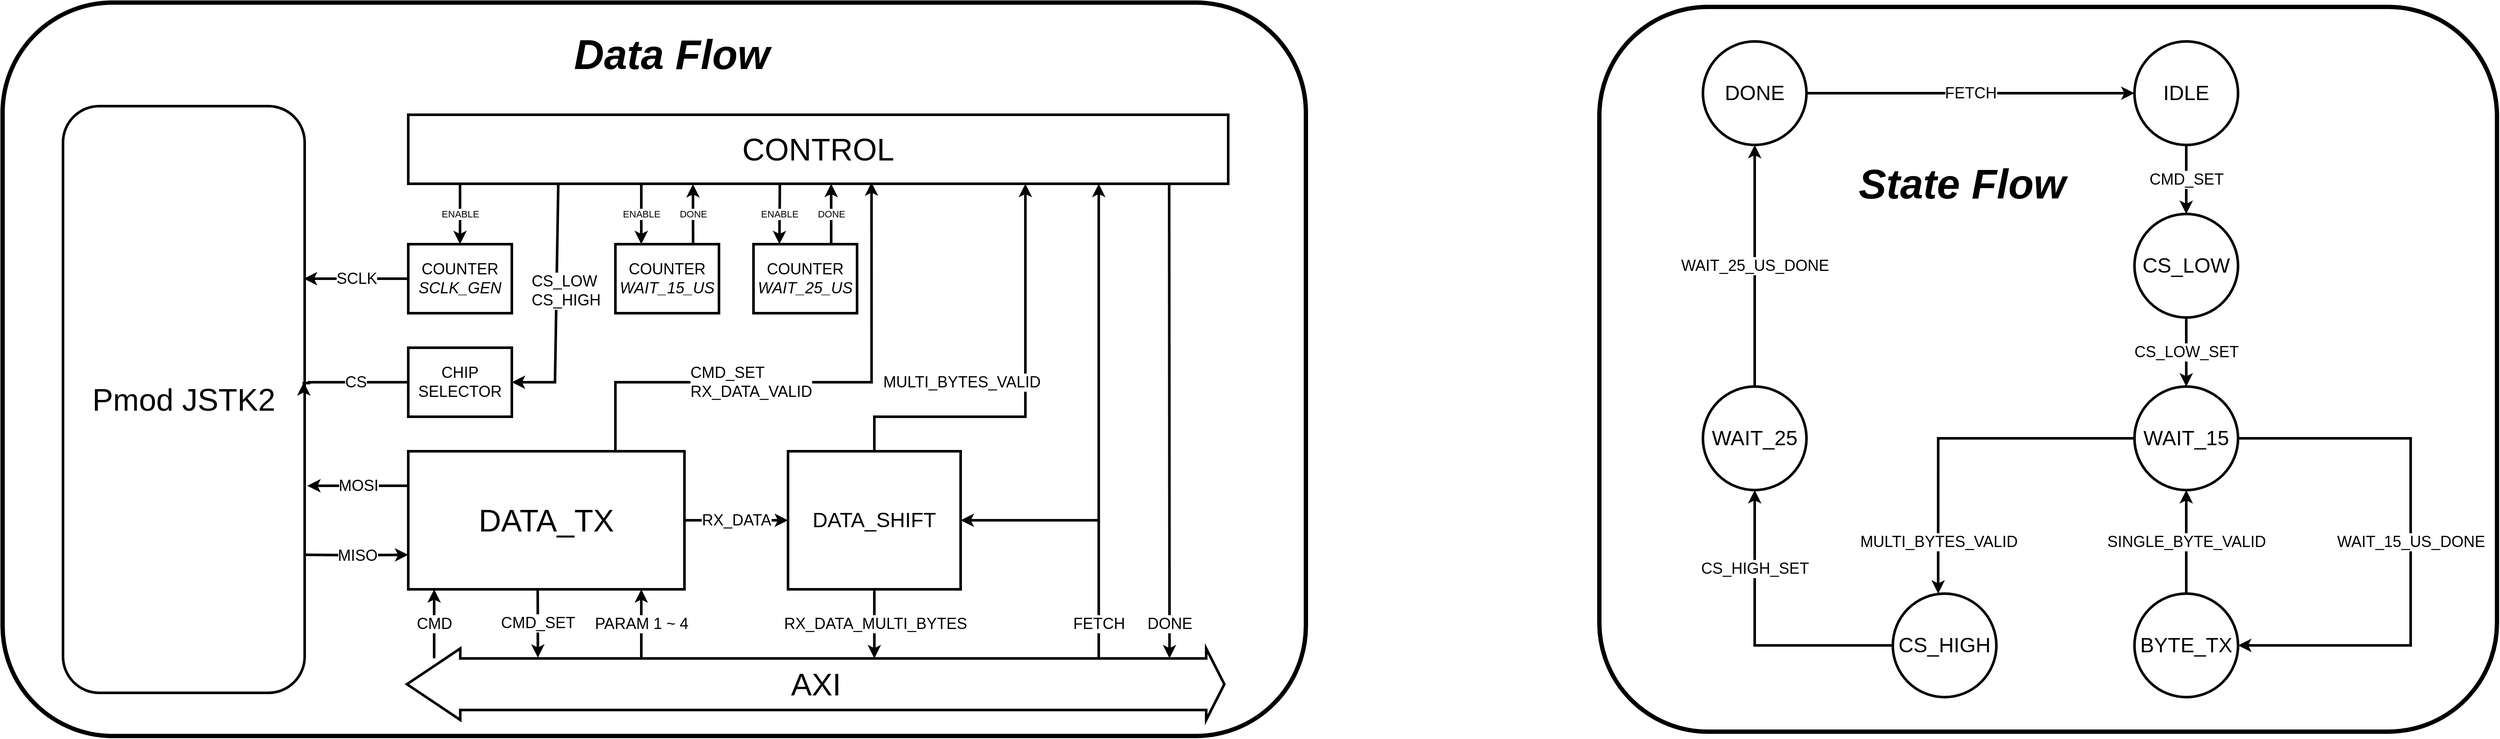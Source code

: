 <mxfile version="24.5.1" type="device" pages="2">
  <diagram name="BlockDiagram" id="fOtQE6DegbHTtSlUFle6">
    <mxGraphModel dx="2736" dy="1129" grid="1" gridSize="10" guides="1" tooltips="1" connect="1" arrows="1" fold="1" page="1" pageScale="1" pageWidth="827" pageHeight="1169" math="0" shadow="0">
      <root>
        <mxCell id="0" />
        <mxCell id="1" parent="0" />
        <mxCell id="v0cqLz6qlgyinotiR4zR-2" value="" style="rounded=1;whiteSpace=wrap;html=1;strokeColor=default;fillColor=none;strokeWidth=5;" vertex="1" parent="1">
          <mxGeometry x="-590" y="80" width="1510" height="850" as="geometry" />
        </mxCell>
        <mxCell id="VyZwU9iUYU2pjvRIfm-g-61" value="" style="rounded=1;whiteSpace=wrap;html=1;fillColor=none;strokeWidth=5;" vertex="1" parent="1">
          <mxGeometry x="1260" y="85" width="1040" height="840" as="geometry" />
        </mxCell>
        <mxCell id="VyZwU9iUYU2pjvRIfm-g-1" value="&lt;font style=&quot;font-size: 36px;&quot;&gt;CONTROL&lt;/font&gt;" style="rounded=0;whiteSpace=wrap;html=1;strokeWidth=3;" vertex="1" parent="1">
          <mxGeometry x="-120" y="210" width="950" height="80" as="geometry" />
        </mxCell>
        <mxCell id="VyZwU9iUYU2pjvRIfm-g-2" value="&lt;span style=&quot;font-size: 18px;&quot;&gt;CHIP&lt;br&gt;SELECTOR&lt;/span&gt;" style="rounded=0;whiteSpace=wrap;html=1;strokeWidth=3;" vertex="1" parent="1">
          <mxGeometry x="-120" y="480" width="120" height="80" as="geometry" />
        </mxCell>
        <mxCell id="VyZwU9iUYU2pjvRIfm-g-4" value="&lt;font style=&quot;font-size: 18px;&quot;&gt;COUNTER&lt;/font&gt;&lt;div&gt;&lt;font style=&quot;font-size: 18px;&quot;&gt;&lt;i&gt;SCLK_GEN&lt;/i&gt;&lt;/font&gt;&lt;/div&gt;" style="rounded=0;whiteSpace=wrap;html=1;strokeWidth=3;" vertex="1" parent="1">
          <mxGeometry x="-120" y="360" width="120" height="80" as="geometry" />
        </mxCell>
        <mxCell id="VyZwU9iUYU2pjvRIfm-g-25" value="&lt;font style=&quot;font-size: 18px;&quot;&gt;RX_DATA&lt;/font&gt;" style="edgeStyle=orthogonalEdgeStyle;rounded=0;orthogonalLoop=1;jettySize=auto;html=1;strokeWidth=3;" edge="1" parent="1" source="VyZwU9iUYU2pjvRIfm-g-5" target="VyZwU9iUYU2pjvRIfm-g-6">
          <mxGeometry relative="1" as="geometry" />
        </mxCell>
        <mxCell id="VyZwU9iUYU2pjvRIfm-g-36" value="&lt;font style=&quot;font-size: 18px;&quot;&gt;CMD_SET&lt;/font&gt;&lt;div&gt;&lt;font style=&quot;font-size: 18px;&quot;&gt;RX_DATA_VALID&lt;/font&gt;&lt;/div&gt;" style="edgeStyle=orthogonalEdgeStyle;rounded=0;orthogonalLoop=1;jettySize=auto;html=1;exitX=0.75;exitY=0;exitDx=0;exitDy=0;align=left;strokeWidth=3;entryX=0.565;entryY=0.98;entryDx=0;entryDy=0;entryPerimeter=0;" edge="1" parent="1" source="VyZwU9iUYU2pjvRIfm-g-5" target="VyZwU9iUYU2pjvRIfm-g-1">
          <mxGeometry x="-0.458" relative="1" as="geometry">
            <mxPoint x="400" y="290" as="targetPoint" />
            <Array as="points">
              <mxPoint x="120" y="520" />
              <mxPoint x="417" y="520" />
            </Array>
            <mxPoint as="offset" />
          </mxGeometry>
        </mxCell>
        <mxCell id="VyZwU9iUYU2pjvRIfm-g-5" value="&lt;font style=&quot;font-size: 36px;&quot;&gt;DATA_TX&lt;/font&gt;" style="rounded=0;whiteSpace=wrap;html=1;strokeWidth=3;" vertex="1" parent="1">
          <mxGeometry x="-120" y="600" width="320" height="160" as="geometry" />
        </mxCell>
        <mxCell id="VyZwU9iUYU2pjvRIfm-g-26" value="&lt;font style=&quot;font-size: 18px;&quot;&gt;RX_DATA_MULTI_BYTES&lt;/font&gt;" style="edgeStyle=orthogonalEdgeStyle;rounded=0;orthogonalLoop=1;jettySize=auto;html=1;strokeWidth=3;" edge="1" parent="1" source="VyZwU9iUYU2pjvRIfm-g-6">
          <mxGeometry relative="1" as="geometry">
            <mxPoint x="420" y="840" as="targetPoint" />
          </mxGeometry>
        </mxCell>
        <mxCell id="VyZwU9iUYU2pjvRIfm-g-6" value="&lt;font style=&quot;font-size: 24px;&quot;&gt;DATA_SHIFT&lt;/font&gt;" style="rounded=0;whiteSpace=wrap;html=1;strokeWidth=3;" vertex="1" parent="1">
          <mxGeometry x="320" y="600" width="200" height="160" as="geometry" />
        </mxCell>
        <mxCell id="VyZwU9iUYU2pjvRIfm-g-8" value="&lt;font style=&quot;font-size: 36px;&quot;&gt;AXI&lt;/font&gt;" style="shape=flexArrow;endArrow=classic;startArrow=classic;html=1;rounded=0;strokeWidth=3;width=57.778;startSize=19.589;" edge="1" parent="1">
          <mxGeometry width="100" height="100" relative="1" as="geometry">
            <mxPoint x="-123" y="870" as="sourcePoint" />
            <mxPoint x="827" y="870" as="targetPoint" />
          </mxGeometry>
        </mxCell>
        <mxCell id="VyZwU9iUYU2pjvRIfm-g-15" value="&lt;font style=&quot;font-size: 18px;&quot;&gt;CMD&lt;/font&gt;" style="endArrow=classic;html=1;rounded=0;entryX=0.25;entryY=1;entryDx=0;entryDy=0;strokeWidth=3;" edge="1" parent="1">
          <mxGeometry width="50" height="50" relative="1" as="geometry">
            <mxPoint x="-90.0" y="840" as="sourcePoint" />
            <mxPoint x="-90.0" y="760" as="targetPoint" />
          </mxGeometry>
        </mxCell>
        <mxCell id="VyZwU9iUYU2pjvRIfm-g-16" value="&lt;font style=&quot;font-size: 18px;&quot;&gt;PARAM 1 ~ 4&lt;/font&gt;" style="endArrow=classic;html=1;rounded=0;entryX=0.25;entryY=1;entryDx=0;entryDy=0;strokeWidth=3;" edge="1" parent="1">
          <mxGeometry width="50" height="50" relative="1" as="geometry">
            <mxPoint x="150" y="840" as="sourcePoint" />
            <mxPoint x="150" y="760" as="targetPoint" />
          </mxGeometry>
        </mxCell>
        <mxCell id="VyZwU9iUYU2pjvRIfm-g-17" value="&lt;font style=&quot;font-size: 36px;&quot;&gt;Pmod JSTK2&lt;/font&gt;" style="rounded=1;whiteSpace=wrap;html=1;strokeWidth=3;" vertex="1" parent="1">
          <mxGeometry x="-520" y="200" width="280" height="680" as="geometry" />
        </mxCell>
        <mxCell id="VyZwU9iUYU2pjvRIfm-g-18" value="&lt;font style=&quot;font-size: 18px;&quot;&gt;CS&lt;/font&gt;" style="edgeStyle=orthogonalEdgeStyle;rounded=0;orthogonalLoop=1;jettySize=auto;html=1;exitX=0;exitY=0.5;exitDx=0;exitDy=0;strokeWidth=3;" edge="1" parent="1" source="VyZwU9iUYU2pjvRIfm-g-2">
          <mxGeometry relative="1" as="geometry">
            <mxPoint x="-241" y="520" as="targetPoint" />
            <Array as="points">
              <mxPoint x="-235" y="520" />
              <mxPoint x="-235" y="521" />
            </Array>
          </mxGeometry>
        </mxCell>
        <mxCell id="VyZwU9iUYU2pjvRIfm-g-20" value="&lt;font style=&quot;font-size: 18px;&quot;&gt;MOSI&lt;/font&gt;" style="edgeStyle=orthogonalEdgeStyle;rounded=0;orthogonalLoop=1;jettySize=auto;html=1;exitX=0;exitY=0.25;exitDx=0;exitDy=0;strokeWidth=3;" edge="1" parent="1" source="VyZwU9iUYU2pjvRIfm-g-5">
          <mxGeometry relative="1" as="geometry">
            <mxPoint x="-237" y="640" as="targetPoint" />
          </mxGeometry>
        </mxCell>
        <mxCell id="VyZwU9iUYU2pjvRIfm-g-21" value="&lt;font style=&quot;font-size: 18px;&quot;&gt;MISO&lt;/font&gt;" style="edgeStyle=orthogonalEdgeStyle;rounded=0;orthogonalLoop=1;jettySize=auto;html=1;exitX=0;exitY=0.75;exitDx=0;exitDy=0;entryX=0;entryY=0.75;entryDx=0;entryDy=0;strokeWidth=3;" edge="1" parent="1" target="VyZwU9iUYU2pjvRIfm-g-5">
          <mxGeometry relative="1" as="geometry">
            <mxPoint x="-240" y="720" as="sourcePoint" />
          </mxGeometry>
        </mxCell>
        <mxCell id="VyZwU9iUYU2pjvRIfm-g-22" value="&lt;font style=&quot;font-size: 18px;&quot;&gt;SCLK&lt;/font&gt;" style="edgeStyle=orthogonalEdgeStyle;rounded=0;orthogonalLoop=1;jettySize=auto;html=1;exitX=0;exitY=0.5;exitDx=0;exitDy=0;strokeWidth=3;" edge="1" parent="1" source="VyZwU9iUYU2pjvRIfm-g-4">
          <mxGeometry x="-0.013" relative="1" as="geometry">
            <mxPoint x="-241" y="400" as="targetPoint" />
            <mxPoint as="offset" />
          </mxGeometry>
        </mxCell>
        <mxCell id="VyZwU9iUYU2pjvRIfm-g-23" value="&lt;font style=&quot;font-size: 18px;&quot;&gt;CMD_SET&lt;/font&gt;" style="endArrow=classic;html=1;rounded=0;exitX=0.34;exitY=1.005;exitDx=0;exitDy=0;exitPerimeter=0;strokeWidth=3;" edge="1" parent="1">
          <mxGeometry width="50" height="50" relative="1" as="geometry">
            <mxPoint x="30.0" y="760" as="sourcePoint" />
            <mxPoint x="30.2" y="839.2" as="targetPoint" />
          </mxGeometry>
        </mxCell>
        <mxCell id="VyZwU9iUYU2pjvRIfm-g-29" value="&lt;font style=&quot;font-size: 18px;&quot;&gt;COUNTER&lt;/font&gt;&lt;div&gt;&lt;span style=&quot;font-size: 18px;&quot;&gt;&lt;i&gt;WAIT_15_US&lt;/i&gt;&lt;/span&gt;&lt;/div&gt;" style="rounded=0;whiteSpace=wrap;html=1;strokeWidth=3;" vertex="1" parent="1">
          <mxGeometry x="120" y="360" width="120" height="80" as="geometry" />
        </mxCell>
        <mxCell id="VyZwU9iUYU2pjvRIfm-g-30" value="&lt;font style=&quot;font-size: 18px;&quot;&gt;COUNTER&lt;/font&gt;&lt;div&gt;&lt;font style=&quot;font-size: 18px;&quot;&gt;&lt;i&gt;WAIT_25_US&lt;/i&gt;&lt;/font&gt;&lt;/div&gt;" style="rounded=0;whiteSpace=wrap;html=1;strokeWidth=3;" vertex="1" parent="1">
          <mxGeometry x="280" y="360" width="120" height="80" as="geometry" />
        </mxCell>
        <mxCell id="VyZwU9iUYU2pjvRIfm-g-31" value="ENABLE" style="endArrow=classic;html=1;rounded=0;entryX=0.5;entryY=0;entryDx=0;entryDy=0;strokeWidth=3;" edge="1" parent="1" target="VyZwU9iUYU2pjvRIfm-g-4">
          <mxGeometry width="50" height="50" relative="1" as="geometry">
            <mxPoint x="-60" y="290" as="sourcePoint" />
            <mxPoint x="120" y="340" as="targetPoint" />
          </mxGeometry>
        </mxCell>
        <mxCell id="VyZwU9iUYU2pjvRIfm-g-32" value="ENABLE" style="endArrow=classic;html=1;rounded=0;exitX=0.2;exitY=1;exitDx=0;exitDy=0;entryX=0.5;entryY=0;entryDx=0;entryDy=0;exitPerimeter=0;strokeWidth=3;" edge="1" parent="1">
          <mxGeometry width="50" height="50" relative="1" as="geometry">
            <mxPoint x="150" y="290" as="sourcePoint" />
            <mxPoint x="150" y="360" as="targetPoint" />
          </mxGeometry>
        </mxCell>
        <mxCell id="VyZwU9iUYU2pjvRIfm-g-33" value="ENABLE" style="endArrow=classic;html=1;rounded=0;exitX=0.369;exitY=1.009;exitDx=0;exitDy=0;exitPerimeter=0;entryX=0.5;entryY=0;entryDx=0;entryDy=0;strokeWidth=3;" edge="1" parent="1">
          <mxGeometry width="50" height="50" relative="1" as="geometry">
            <mxPoint x="310.55" y="290.72" as="sourcePoint" />
            <mxPoint x="310" y="360" as="targetPoint" />
          </mxGeometry>
        </mxCell>
        <mxCell id="VyZwU9iUYU2pjvRIfm-g-34" value="DONE" style="endArrow=classic;html=1;rounded=0;exitX=0.079;exitY=1.005;exitDx=0;exitDy=0;exitPerimeter=0;entryX=0.263;entryY=1.005;entryDx=0;entryDy=0;entryPerimeter=0;strokeWidth=3;" edge="1" parent="1">
          <mxGeometry width="50" height="50" relative="1" as="geometry">
            <mxPoint x="210" y="360" as="sourcePoint" />
            <mxPoint x="209.85" y="290.4" as="targetPoint" />
          </mxGeometry>
        </mxCell>
        <mxCell id="VyZwU9iUYU2pjvRIfm-g-35" value="DONE" style="endArrow=classic;html=1;rounded=0;exitX=0.079;exitY=1.005;exitDx=0;exitDy=0;exitPerimeter=0;strokeWidth=3;" edge="1" parent="1">
          <mxGeometry width="50" height="50" relative="1" as="geometry">
            <mxPoint x="370" y="360" as="sourcePoint" />
            <mxPoint x="370" y="290" as="targetPoint" />
          </mxGeometry>
        </mxCell>
        <mxCell id="VyZwU9iUYU2pjvRIfm-g-37" value="&lt;font style=&quot;font-size: 18px;&quot;&gt;MULTI_BYTES_VALID&lt;/font&gt;" style="edgeStyle=orthogonalEdgeStyle;rounded=0;orthogonalLoop=1;jettySize=auto;html=1;exitX=0.5;exitY=0;exitDx=0;exitDy=0;strokeWidth=3;" edge="1" parent="1" source="VyZwU9iUYU2pjvRIfm-g-6">
          <mxGeometry x="-0.42" y="40" relative="1" as="geometry">
            <mxPoint x="595" y="290" as="targetPoint" />
            <Array as="points">
              <mxPoint x="420" y="560" />
              <mxPoint x="595" y="560" />
            </Array>
            <mxPoint as="offset" />
          </mxGeometry>
        </mxCell>
        <mxCell id="VyZwU9iUYU2pjvRIfm-g-38" value="&lt;font style=&quot;font-size: 18px;&quot;&gt;FETCH&lt;/font&gt;" style="endArrow=classic;html=1;rounded=0;strokeWidth=3;" edge="1" parent="1">
          <mxGeometry x="-0.855" width="50" height="50" relative="1" as="geometry">
            <mxPoint x="680" y="840" as="sourcePoint" />
            <mxPoint x="680" y="290" as="targetPoint" />
            <mxPoint as="offset" />
          </mxGeometry>
        </mxCell>
        <mxCell id="VyZwU9iUYU2pjvRIfm-g-39" value="" style="endArrow=classic;html=1;rounded=0;entryX=1;entryY=0.5;entryDx=0;entryDy=0;strokeWidth=3;" edge="1" parent="1" target="VyZwU9iUYU2pjvRIfm-g-6">
          <mxGeometry width="50" height="50" relative="1" as="geometry">
            <mxPoint x="680" y="680" as="sourcePoint" />
            <mxPoint x="590" y="520" as="targetPoint" />
          </mxGeometry>
        </mxCell>
        <mxCell id="VyZwU9iUYU2pjvRIfm-g-40" value="&lt;font style=&quot;font-size: 18px;&quot;&gt;DONE&lt;/font&gt;" style="endArrow=classic;html=1;rounded=0;exitX=0.928;exitY=1.005;exitDx=0;exitDy=0;exitPerimeter=0;strokeWidth=3;" edge="1" parent="1" source="VyZwU9iUYU2pjvRIfm-g-1">
          <mxGeometry x="0.854" width="50" height="50" relative="1" as="geometry">
            <mxPoint x="730" y="530" as="sourcePoint" />
            <mxPoint x="762" y="840" as="targetPoint" />
            <mxPoint as="offset" />
          </mxGeometry>
        </mxCell>
        <mxCell id="VyZwU9iUYU2pjvRIfm-g-50" value="&lt;font style=&quot;font-size: 18px;&quot;&gt;CMD_SET&lt;/font&gt;" style="edgeStyle=orthogonalEdgeStyle;rounded=0;orthogonalLoop=1;jettySize=auto;html=1;strokeWidth=3;" edge="1" parent="1" source="VyZwU9iUYU2pjvRIfm-g-43" target="VyZwU9iUYU2pjvRIfm-g-44">
          <mxGeometry relative="1" as="geometry" />
        </mxCell>
        <mxCell id="VyZwU9iUYU2pjvRIfm-g-43" value="&lt;font style=&quot;font-size: 24px;&quot;&gt;IDLE&lt;/font&gt;" style="ellipse;whiteSpace=wrap;html=1;aspect=fixed;strokeWidth=3;" vertex="1" parent="1">
          <mxGeometry x="1880" y="125" width="120" height="120" as="geometry" />
        </mxCell>
        <mxCell id="VyZwU9iUYU2pjvRIfm-g-51" value="&lt;font style=&quot;font-size: 18px;&quot;&gt;CS_LOW_SET&lt;/font&gt;" style="edgeStyle=orthogonalEdgeStyle;rounded=0;orthogonalLoop=1;jettySize=auto;html=1;entryX=0.5;entryY=0;entryDx=0;entryDy=0;strokeWidth=3;" edge="1" parent="1" source="VyZwU9iUYU2pjvRIfm-g-44" target="VyZwU9iUYU2pjvRIfm-g-45">
          <mxGeometry relative="1" as="geometry">
            <Array as="points" />
          </mxGeometry>
        </mxCell>
        <mxCell id="VyZwU9iUYU2pjvRIfm-g-44" value="&lt;font style=&quot;font-size: 24px;&quot;&gt;CS_LOW&lt;/font&gt;" style="ellipse;whiteSpace=wrap;html=1;aspect=fixed;strokeWidth=3;" vertex="1" parent="1">
          <mxGeometry x="1880" y="325" width="120" height="120" as="geometry" />
        </mxCell>
        <mxCell id="VyZwU9iUYU2pjvRIfm-g-53" value="&lt;span style=&quot;font-size: 18px;&quot;&gt;MULTI_BYTES_VALID&lt;/span&gt;" style="edgeStyle=orthogonalEdgeStyle;rounded=0;orthogonalLoop=1;jettySize=auto;html=1;entryX=0.438;entryY=0;entryDx=0;entryDy=0;entryPerimeter=0;strokeWidth=3;" edge="1" parent="1" source="VyZwU9iUYU2pjvRIfm-g-45" target="VyZwU9iUYU2pjvRIfm-g-47">
          <mxGeometry x="0.705" relative="1" as="geometry">
            <Array as="points">
              <mxPoint x="1653" y="585" />
            </Array>
            <mxPoint as="offset" />
          </mxGeometry>
        </mxCell>
        <mxCell id="VyZwU9iUYU2pjvRIfm-g-56" value="&lt;font style=&quot;font-size: 18px;&quot;&gt;WAIT_15_US_DONE&lt;/font&gt;" style="edgeStyle=orthogonalEdgeStyle;rounded=0;orthogonalLoop=1;jettySize=auto;html=1;entryX=1;entryY=0.5;entryDx=0;entryDy=0;strokeWidth=3;" edge="1" parent="1" source="VyZwU9iUYU2pjvRIfm-g-45" target="VyZwU9iUYU2pjvRIfm-g-46">
          <mxGeometry relative="1" as="geometry">
            <Array as="points">
              <mxPoint x="2200" y="585" />
              <mxPoint x="2200" y="825" />
            </Array>
            <mxPoint as="offset" />
          </mxGeometry>
        </mxCell>
        <mxCell id="VyZwU9iUYU2pjvRIfm-g-45" value="&lt;font style=&quot;font-size: 24px;&quot;&gt;WAIT_15&lt;/font&gt;" style="ellipse;whiteSpace=wrap;html=1;aspect=fixed;strokeWidth=3;" vertex="1" parent="1">
          <mxGeometry x="1880" y="525" width="120" height="120" as="geometry" />
        </mxCell>
        <mxCell id="VyZwU9iUYU2pjvRIfm-g-57" value="&lt;font style=&quot;font-size: 18px;&quot;&gt;SINGLE_BYTE_VALID&lt;/font&gt;" style="edgeStyle=orthogonalEdgeStyle;rounded=0;orthogonalLoop=1;jettySize=auto;html=1;entryX=0.5;entryY=1;entryDx=0;entryDy=0;strokeWidth=3;" edge="1" parent="1" source="VyZwU9iUYU2pjvRIfm-g-46" target="VyZwU9iUYU2pjvRIfm-g-45">
          <mxGeometry relative="1" as="geometry" />
        </mxCell>
        <mxCell id="VyZwU9iUYU2pjvRIfm-g-46" value="&lt;font style=&quot;font-size: 24px;&quot;&gt;BYTE_TX&lt;/font&gt;" style="ellipse;whiteSpace=wrap;html=1;aspect=fixed;strokeWidth=3;" vertex="1" parent="1">
          <mxGeometry x="1880" y="765" width="120" height="120" as="geometry" />
        </mxCell>
        <mxCell id="VyZwU9iUYU2pjvRIfm-g-58" value="&lt;font style=&quot;font-size: 18px;&quot;&gt;CS_HIGH_SET&lt;/font&gt;" style="edgeStyle=orthogonalEdgeStyle;rounded=0;orthogonalLoop=1;jettySize=auto;html=1;entryX=0.5;entryY=1;entryDx=0;entryDy=0;exitX=0;exitY=0.5;exitDx=0;exitDy=0;strokeWidth=3;" edge="1" parent="1" source="VyZwU9iUYU2pjvRIfm-g-47" target="VyZwU9iUYU2pjvRIfm-g-48">
          <mxGeometry x="0.471" relative="1" as="geometry">
            <mxPoint x="1520.0" y="825" as="sourcePoint" />
            <Array as="points">
              <mxPoint x="1440" y="825" />
            </Array>
            <mxPoint y="1" as="offset" />
          </mxGeometry>
        </mxCell>
        <mxCell id="VyZwU9iUYU2pjvRIfm-g-47" value="&lt;font style=&quot;font-size: 24px;&quot;&gt;CS_HIGH&lt;/font&gt;" style="ellipse;whiteSpace=wrap;html=1;aspect=fixed;strokeWidth=3;" vertex="1" parent="1">
          <mxGeometry x="1600" y="765" width="120" height="120" as="geometry" />
        </mxCell>
        <mxCell id="VyZwU9iUYU2pjvRIfm-g-59" value="&lt;font style=&quot;font-size: 18px;&quot;&gt;WAIT_25_US_DONE&lt;/font&gt;" style="edgeStyle=orthogonalEdgeStyle;rounded=0;orthogonalLoop=1;jettySize=auto;html=1;entryX=0.5;entryY=1;entryDx=0;entryDy=0;strokeWidth=3;" edge="1" parent="1" source="VyZwU9iUYU2pjvRIfm-g-48" target="VyZwU9iUYU2pjvRIfm-g-49">
          <mxGeometry relative="1" as="geometry" />
        </mxCell>
        <mxCell id="VyZwU9iUYU2pjvRIfm-g-48" value="&lt;font style=&quot;font-size: 24px;&quot;&gt;WAIT_25&lt;/font&gt;" style="ellipse;whiteSpace=wrap;html=1;aspect=fixed;strokeWidth=3;" vertex="1" parent="1">
          <mxGeometry x="1380" y="525" width="120" height="120" as="geometry" />
        </mxCell>
        <mxCell id="VyZwU9iUYU2pjvRIfm-g-60" value="&lt;font style=&quot;font-size: 18px;&quot;&gt;FETCH&lt;/font&gt;" style="edgeStyle=orthogonalEdgeStyle;rounded=0;orthogonalLoop=1;jettySize=auto;html=1;entryX=0;entryY=0.5;entryDx=0;entryDy=0;strokeWidth=3;" edge="1" parent="1" source="VyZwU9iUYU2pjvRIfm-g-49" target="VyZwU9iUYU2pjvRIfm-g-43">
          <mxGeometry relative="1" as="geometry">
            <Array as="points">
              <mxPoint x="1650" y="185" />
              <mxPoint x="1650" y="185" />
            </Array>
          </mxGeometry>
        </mxCell>
        <mxCell id="VyZwU9iUYU2pjvRIfm-g-49" value="&lt;font style=&quot;font-size: 24px;&quot;&gt;DONE&lt;/font&gt;" style="ellipse;whiteSpace=wrap;html=1;aspect=fixed;strokeWidth=3;" vertex="1" parent="1">
          <mxGeometry x="1380" y="125" width="120" height="120" as="geometry" />
        </mxCell>
        <mxCell id="VyZwU9iUYU2pjvRIfm-g-62" value="&lt;font style=&quot;font-size: 48px;&quot;&gt;&lt;b style=&quot;&quot;&gt;&lt;i style=&quot;&quot;&gt;State Flow&lt;/i&gt;&lt;/b&gt;&lt;/font&gt;" style="text;html=1;align=center;verticalAlign=middle;resizable=0;points=[];autosize=1;strokeColor=none;fillColor=none;" vertex="1" parent="1">
          <mxGeometry x="1550" y="255" width="260" height="70" as="geometry" />
        </mxCell>
        <mxCell id="VyZwU9iUYU2pjvRIfm-g-63" value="&lt;font style=&quot;font-size: 48px;&quot;&gt;&lt;b style=&quot;&quot;&gt;&lt;i style=&quot;&quot;&gt;Data Flow&lt;/i&gt;&lt;/b&gt;&lt;/font&gt;" style="text;html=1;align=center;verticalAlign=middle;resizable=0;points=[];autosize=1;strokeColor=none;fillColor=none;" vertex="1" parent="1">
          <mxGeometry x="60" y="105" width="250" height="70" as="geometry" />
        </mxCell>
        <mxCell id="v0cqLz6qlgyinotiR4zR-1" value="&lt;font style=&quot;font-size: 18px;&quot;&gt;CS_LOW&lt;/font&gt;&lt;div&gt;&lt;font style=&quot;font-size: 18px;&quot;&gt;CS_HIGH&lt;/font&gt;&lt;/div&gt;" style="endArrow=classic;html=1;rounded=0;exitX=0.183;exitY=0.99;exitDx=0;exitDy=0;exitPerimeter=0;entryX=1;entryY=0.5;entryDx=0;entryDy=0;strokeWidth=3;align=left;" edge="1" parent="1" source="VyZwU9iUYU2pjvRIfm-g-1" target="VyZwU9iUYU2pjvRIfm-g-2">
          <mxGeometry x="-0.106" y="-31" width="50" height="50" relative="1" as="geometry">
            <mxPoint x="10" y="450" as="sourcePoint" />
            <mxPoint x="60" y="400" as="targetPoint" />
            <Array as="points">
              <mxPoint x="50" y="520" />
            </Array>
            <mxPoint as="offset" />
          </mxGeometry>
        </mxCell>
      </root>
    </mxGraphModel>
  </diagram>
  <diagram id="medcIREblcqp7uSUxwuA" name="페이지-2">
    <mxGraphModel dx="1050" dy="621" grid="1" gridSize="10" guides="1" tooltips="1" connect="1" arrows="1" fold="1" page="1" pageScale="1" pageWidth="827" pageHeight="1169" math="0" shadow="0">
      <root>
        <mxCell id="0" />
        <mxCell id="1" parent="0" />
        <mxCell id="jUVd__cCCJHZ_cUfDo0p-30" value="" style="rounded=1;whiteSpace=wrap;html=1;fillColor=none;strokeWidth=5;" vertex="1" parent="1">
          <mxGeometry x="80" y="120" width="680" height="400" as="geometry" />
        </mxCell>
        <mxCell id="jUVd__cCCJHZ_cUfDo0p-1" value="0" style="rounded=1;whiteSpace=wrap;html=1;strokeWidth=3;" vertex="1" parent="1">
          <mxGeometry x="240" y="200" width="120" height="40" as="geometry" />
        </mxCell>
        <mxCell id="jUVd__cCCJHZ_cUfDo0p-2" value="0" style="rounded=1;whiteSpace=wrap;html=1;strokeWidth=3;" vertex="1" parent="1">
          <mxGeometry x="360" y="200" width="120" height="40" as="geometry" />
        </mxCell>
        <mxCell id="jUVd__cCCJHZ_cUfDo0p-3" value="DONE, FETCH, VALID" style="rounded=1;whiteSpace=wrap;html=1;strokeWidth=3;" vertex="1" parent="1">
          <mxGeometry x="480" y="200" width="120" height="40" as="geometry" />
        </mxCell>
        <mxCell id="jUVd__cCCJHZ_cUfDo0p-4" value="[7 : 0] CMD" style="rounded=1;whiteSpace=wrap;html=1;strokeWidth=3;" vertex="1" parent="1">
          <mxGeometry x="600" y="200" width="120" height="40" as="geometry" />
        </mxCell>
        <mxCell id="jUVd__cCCJHZ_cUfDo0p-5" value="&lt;font style=&quot;font-size: 18px;&quot;&gt;SLV_REG_0&lt;/font&gt;" style="text;html=1;align=center;verticalAlign=middle;whiteSpace=wrap;rounded=0;strokeWidth=0;" vertex="1" parent="1">
          <mxGeometry x="120" y="200" width="80" height="40" as="geometry" />
        </mxCell>
        <mxCell id="jUVd__cCCJHZ_cUfDo0p-6" value="31" style="text;html=1;align=center;verticalAlign=middle;whiteSpace=wrap;rounded=0;strokeWidth=3;" vertex="1" parent="1">
          <mxGeometry x="200" y="160" width="80" height="40" as="geometry" />
        </mxCell>
        <mxCell id="jUVd__cCCJHZ_cUfDo0p-7" value="0" style="text;html=1;align=center;verticalAlign=middle;whiteSpace=wrap;rounded=0;strokeWidth=3;" vertex="1" parent="1">
          <mxGeometry x="680" y="160" width="80" height="40" as="geometry" />
        </mxCell>
        <mxCell id="jUVd__cCCJHZ_cUfDo0p-15" value="[7 : 0]&amp;nbsp;PARAM1" style="rounded=1;whiteSpace=wrap;html=1;strokeWidth=3;" vertex="1" parent="1">
          <mxGeometry x="240" y="280" width="120" height="40" as="geometry" />
        </mxCell>
        <mxCell id="jUVd__cCCJHZ_cUfDo0p-16" value="[7 : 0]&amp;nbsp;PARAM2" style="rounded=1;whiteSpace=wrap;html=1;strokeWidth=3;" vertex="1" parent="1">
          <mxGeometry x="360" y="280" width="120" height="40" as="geometry" />
        </mxCell>
        <mxCell id="jUVd__cCCJHZ_cUfDo0p-17" value="[7 : 0]&amp;nbsp;PARAM3" style="rounded=1;whiteSpace=wrap;html=1;strokeWidth=3;" vertex="1" parent="1">
          <mxGeometry x="480" y="280" width="120" height="40" as="geometry" />
        </mxCell>
        <mxCell id="jUVd__cCCJHZ_cUfDo0p-18" value="[7 : 0] PARAM4" style="rounded=1;whiteSpace=wrap;html=1;strokeWidth=3;" vertex="1" parent="1">
          <mxGeometry x="600" y="280" width="120" height="40" as="geometry" />
        </mxCell>
        <mxCell id="jUVd__cCCJHZ_cUfDo0p-19" value="&lt;font style=&quot;font-size: 18px;&quot;&gt;SLV_REG_1&lt;/font&gt;" style="text;html=1;align=center;verticalAlign=middle;whiteSpace=wrap;rounded=0;strokeWidth=0;" vertex="1" parent="1">
          <mxGeometry x="120" y="280" width="80" height="40" as="geometry" />
        </mxCell>
        <mxCell id="jUVd__cCCJHZ_cUfDo0p-20" value="[7 : 0]&amp;nbsp;smpXLowByte" style="rounded=1;whiteSpace=wrap;html=1;strokeWidth=3;" vertex="1" parent="1">
          <mxGeometry x="240" y="360" width="120" height="40" as="geometry" />
        </mxCell>
        <mxCell id="jUVd__cCCJHZ_cUfDo0p-21" value="[7 : 0]&amp;nbsp;smpXHighByte" style="rounded=1;whiteSpace=wrap;html=1;strokeWidth=3;" vertex="1" parent="1">
          <mxGeometry x="360" y="360" width="120" height="40" as="geometry" />
        </mxCell>
        <mxCell id="jUVd__cCCJHZ_cUfDo0p-22" value="[7 : 0] smpYLowByte" style="rounded=1;whiteSpace=wrap;html=1;strokeWidth=3;" vertex="1" parent="1">
          <mxGeometry x="480" y="360" width="120" height="40" as="geometry" />
        </mxCell>
        <mxCell id="jUVd__cCCJHZ_cUfDo0p-23" value="[7 : 0] smpYHighByte" style="rounded=1;whiteSpace=wrap;html=1;strokeWidth=3;" vertex="1" parent="1">
          <mxGeometry x="600" y="360" width="120" height="40" as="geometry" />
        </mxCell>
        <mxCell id="jUVd__cCCJHZ_cUfDo0p-24" value="&lt;font style=&quot;font-size: 18px;&quot;&gt;SLV_REG_2&lt;/font&gt;" style="text;html=1;align=center;verticalAlign=middle;whiteSpace=wrap;rounded=0;strokeWidth=0;" vertex="1" parent="1">
          <mxGeometry x="120" y="360" width="80" height="40" as="geometry" />
        </mxCell>
        <mxCell id="jUVd__cCCJHZ_cUfDo0p-25" value="0" style="rounded=1;whiteSpace=wrap;html=1;strokeWidth=3;" vertex="1" parent="1">
          <mxGeometry x="240" y="440" width="120" height="40" as="geometry" />
        </mxCell>
        <mxCell id="jUVd__cCCJHZ_cUfDo0p-26" value="[7 : 0]&amp;nbsp;fsButton" style="rounded=1;whiteSpace=wrap;html=1;strokeWidth=3;" vertex="1" parent="1">
          <mxGeometry x="360" y="440" width="120" height="40" as="geometry" />
        </mxCell>
        <mxCell id="jUVd__cCCJHZ_cUfDo0p-27" value="[7 : 0] AdditionalLowByte" style="rounded=1;whiteSpace=wrap;html=1;strokeWidth=3;" vertex="1" parent="1">
          <mxGeometry x="480" y="440" width="120" height="40" as="geometry" />
        </mxCell>
        <mxCell id="jUVd__cCCJHZ_cUfDo0p-28" value="[7 : 0] AdditionalHighByte" style="rounded=1;whiteSpace=wrap;html=1;strokeWidth=3;" vertex="1" parent="1">
          <mxGeometry x="600" y="440" width="120" height="40" as="geometry" />
        </mxCell>
        <mxCell id="jUVd__cCCJHZ_cUfDo0p-29" value="&lt;font style=&quot;font-size: 18px;&quot;&gt;SLV_REG_3&lt;/font&gt;" style="text;html=1;align=center;verticalAlign=middle;whiteSpace=wrap;rounded=0;strokeWidth=0;" vertex="1" parent="1">
          <mxGeometry x="120" y="440" width="80" height="40" as="geometry" />
        </mxCell>
        <mxCell id="jUVd__cCCJHZ_cUfDo0p-31" value="&lt;font style=&quot;font-size: 18px;&quot;&gt;&lt;b&gt;&lt;i&gt;Slave Register Map&lt;/i&gt;&lt;/b&gt;&lt;/font&gt;" style="text;html=1;align=center;verticalAlign=middle;whiteSpace=wrap;rounded=0;" vertex="1" parent="1">
          <mxGeometry x="319" y="130" width="190" height="30" as="geometry" />
        </mxCell>
      </root>
    </mxGraphModel>
  </diagram>
</mxfile>
